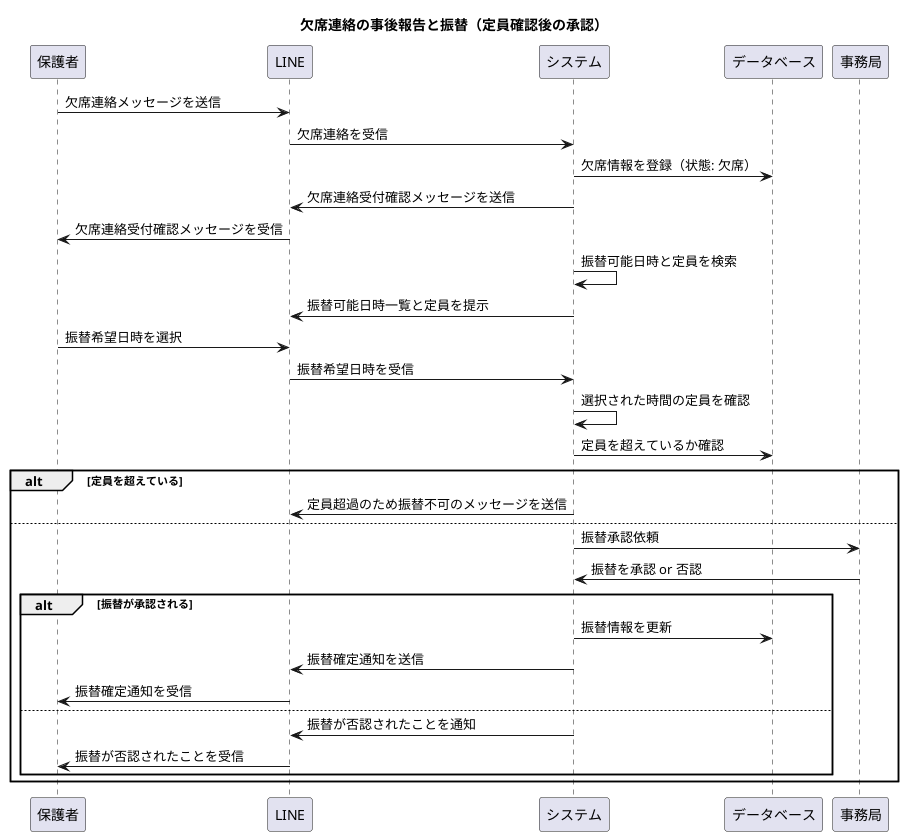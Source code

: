 @startuml
title 欠席連絡の事後報告と振替（定員確認後の承認）

participant 保護者
participant LINE
participant システム
participant データベース

保護者 -> LINE: 欠席連絡メッセージを送信
LINE -> システム: 欠席連絡を受信
システム -> データベース: 欠席情報を登録（状態: 欠席）
システム -> LINE: 欠席連絡受付確認メッセージを送信
LINE -> 保護者: 欠席連絡受付確認メッセージを受信

システム -> システム: 振替可能日時と定員を検索
システム -> LINE: 振替可能日時一覧と定員を提示

保護者 -> LINE: 振替希望日時を選択
LINE -> システム: 振替希望日時を受信
システム -> システム: 選択された時間の定員を確認
システム -> データベース: 定員を超えているか確認
alt 定員を超えている
    システム -> LINE: 定員超過のため振替不可のメッセージを送信
else
    システム -> 事務局: 振替承認依頼
    事務局 -> システム: 振替を承認 or 否認
    alt 振替が承認される
        システム -> データベース: 振替情報を更新
        システム -> LINE: 振替確定通知を送信
        LINE -> 保護者: 振替確定通知を受信
    else
        システム -> LINE: 振替が否認されたことを通知
        LINE -> 保護者: 振替が否認されたことを受信
    end
end
@enduml